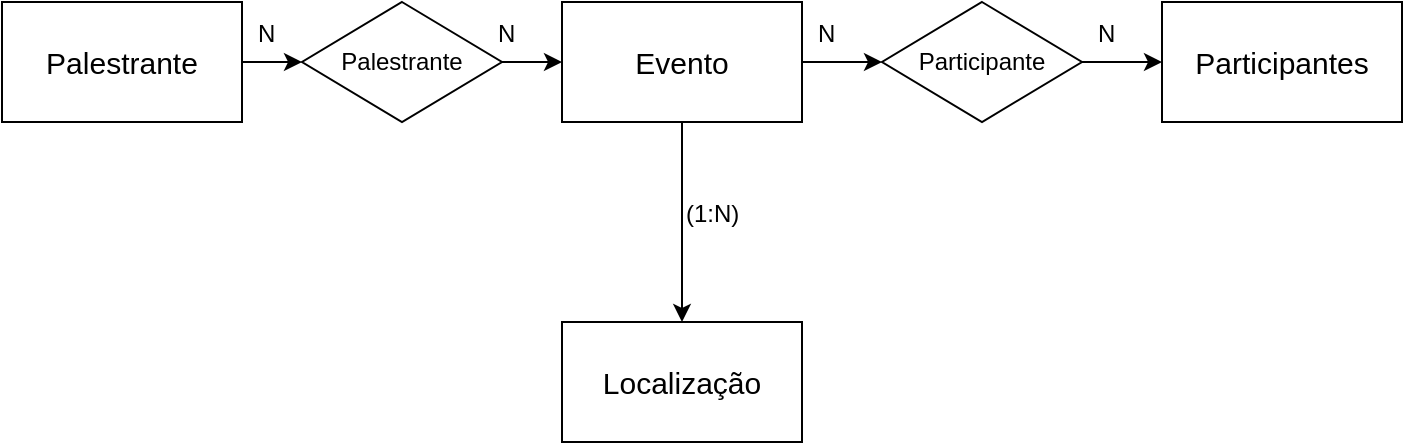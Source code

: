 <mxfile version="24.8.6">
  <diagram name="Página-1" id="VwAsUlHs5DSFmlMA85f5">
    <mxGraphModel dx="1009" dy="539" grid="1" gridSize="10" guides="1" tooltips="1" connect="1" arrows="1" fold="1" page="1" pageScale="1" pageWidth="827" pageHeight="1169" math="0" shadow="0">
      <root>
        <mxCell id="0" />
        <mxCell id="1" parent="0" />
        <mxCell id="PV5hBjPXJR__UWqTvaMe-15" value="" style="edgeStyle=orthogonalEdgeStyle;rounded=0;orthogonalLoop=1;jettySize=auto;html=1;" edge="1" parent="1" source="PV5hBjPXJR__UWqTvaMe-1" target="PV5hBjPXJR__UWqTvaMe-4">
          <mxGeometry relative="1" as="geometry" />
        </mxCell>
        <mxCell id="PV5hBjPXJR__UWqTvaMe-1" value="&lt;font style=&quot;font-size: 15px;&quot;&gt;Palestrante&lt;/font&gt;" style="rounded=0;whiteSpace=wrap;html=1;" vertex="1" parent="1">
          <mxGeometry x="40" y="450" width="120" height="60" as="geometry" />
        </mxCell>
        <mxCell id="PV5hBjPXJR__UWqTvaMe-16" value="" style="edgeStyle=orthogonalEdgeStyle;rounded=0;orthogonalLoop=1;jettySize=auto;html=1;" edge="1" parent="1" source="PV5hBjPXJR__UWqTvaMe-4" target="PV5hBjPXJR__UWqTvaMe-6">
          <mxGeometry relative="1" as="geometry" />
        </mxCell>
        <mxCell id="PV5hBjPXJR__UWqTvaMe-4" value="Palestrante" style="rhombus;whiteSpace=wrap;html=1;rounded=0;" vertex="1" parent="1">
          <mxGeometry x="190" y="450" width="100" height="60" as="geometry" />
        </mxCell>
        <mxCell id="PV5hBjPXJR__UWqTvaMe-17" value="" style="edgeStyle=orthogonalEdgeStyle;rounded=0;orthogonalLoop=1;jettySize=auto;html=1;" edge="1" parent="1" source="PV5hBjPXJR__UWqTvaMe-6" target="PV5hBjPXJR__UWqTvaMe-8">
          <mxGeometry relative="1" as="geometry" />
        </mxCell>
        <mxCell id="PV5hBjPXJR__UWqTvaMe-18" value="" style="edgeStyle=orthogonalEdgeStyle;rounded=0;orthogonalLoop=1;jettySize=auto;html=1;" edge="1" parent="1" source="PV5hBjPXJR__UWqTvaMe-6" target="PV5hBjPXJR__UWqTvaMe-12">
          <mxGeometry relative="1" as="geometry" />
        </mxCell>
        <mxCell id="PV5hBjPXJR__UWqTvaMe-6" value="&lt;font style=&quot;font-size: 15px;&quot;&gt;Evento&lt;/font&gt;" style="whiteSpace=wrap;html=1;rounded=0;" vertex="1" parent="1">
          <mxGeometry x="320" y="450" width="120" height="60" as="geometry" />
        </mxCell>
        <mxCell id="PV5hBjPXJR__UWqTvaMe-8" value="&lt;font style=&quot;font-size: 15px;&quot;&gt;Localização&lt;/font&gt;" style="whiteSpace=wrap;html=1;rounded=0;" vertex="1" parent="1">
          <mxGeometry x="320" y="610" width="120" height="60" as="geometry" />
        </mxCell>
        <mxCell id="PV5hBjPXJR__UWqTvaMe-10" value="&lt;font style=&quot;font-size: 15px;&quot;&gt;Participantes&lt;/font&gt;" style="whiteSpace=wrap;html=1;rounded=0;" vertex="1" parent="1">
          <mxGeometry x="620" y="450" width="120" height="60" as="geometry" />
        </mxCell>
        <mxCell id="PV5hBjPXJR__UWqTvaMe-19" value="" style="edgeStyle=orthogonalEdgeStyle;rounded=0;orthogonalLoop=1;jettySize=auto;html=1;" edge="1" parent="1" source="PV5hBjPXJR__UWqTvaMe-12" target="PV5hBjPXJR__UWqTvaMe-10">
          <mxGeometry relative="1" as="geometry" />
        </mxCell>
        <mxCell id="PV5hBjPXJR__UWqTvaMe-12" value="Participante" style="rhombus;whiteSpace=wrap;html=1;rounded=0;" vertex="1" parent="1">
          <mxGeometry x="480" y="450" width="100" height="60" as="geometry" />
        </mxCell>
        <mxCell id="PV5hBjPXJR__UWqTvaMe-20" value="" style="shape=table;startSize=0;container=1;collapsible=1;childLayout=tableLayout;fixedRows=1;rowLines=0;fontStyle=0;align=center;resizeLast=1;strokeColor=none;fillColor=none;collapsible=0;whiteSpace=wrap;html=1;" vertex="1" parent="1">
          <mxGeometry x="130" y="450" width="70" height="30" as="geometry" />
        </mxCell>
        <mxCell id="PV5hBjPXJR__UWqTvaMe-21" value="" style="shape=tableRow;horizontal=0;startSize=0;swimlaneHead=0;swimlaneBody=0;fillColor=none;collapsible=0;dropTarget=0;points=[[0,0.5],[1,0.5]];portConstraint=eastwest;top=0;left=0;right=0;bottom=0;" vertex="1" parent="PV5hBjPXJR__UWqTvaMe-20">
          <mxGeometry width="70" height="30" as="geometry" />
        </mxCell>
        <mxCell id="PV5hBjPXJR__UWqTvaMe-22" value="" style="shape=partialRectangle;connectable=0;fillColor=none;top=0;left=0;bottom=0;right=0;editable=1;overflow=hidden;" vertex="1" parent="PV5hBjPXJR__UWqTvaMe-21">
          <mxGeometry width="30" height="30" as="geometry">
            <mxRectangle width="30" height="30" as="alternateBounds" />
          </mxGeometry>
        </mxCell>
        <mxCell id="PV5hBjPXJR__UWqTvaMe-23" value="N" style="shape=partialRectangle;connectable=0;fillColor=none;top=0;left=0;bottom=0;right=0;align=left;spacingLeft=6;overflow=hidden;" vertex="1" parent="PV5hBjPXJR__UWqTvaMe-21">
          <mxGeometry x="30" width="40" height="30" as="geometry">
            <mxRectangle width="40" height="30" as="alternateBounds" />
          </mxGeometry>
        </mxCell>
        <mxCell id="PV5hBjPXJR__UWqTvaMe-24" value="N" style="shape=partialRectangle;connectable=0;fillColor=none;top=0;left=0;bottom=0;right=0;align=left;spacingLeft=6;overflow=hidden;" vertex="1" parent="1">
          <mxGeometry x="280" y="450" width="40" height="30" as="geometry">
            <mxRectangle width="40" height="30" as="alternateBounds" />
          </mxGeometry>
        </mxCell>
        <mxCell id="PV5hBjPXJR__UWqTvaMe-25" value="(1:N)" style="shape=partialRectangle;connectable=0;fillColor=none;top=0;left=0;bottom=0;right=0;align=left;spacingLeft=6;overflow=hidden;" vertex="1" parent="1">
          <mxGeometry x="374" y="540" width="40" height="30" as="geometry">
            <mxRectangle width="40" height="30" as="alternateBounds" />
          </mxGeometry>
        </mxCell>
        <mxCell id="PV5hBjPXJR__UWqTvaMe-26" value="N" style="shape=partialRectangle;connectable=0;fillColor=none;top=0;left=0;bottom=0;right=0;align=left;spacingLeft=6;overflow=hidden;" vertex="1" parent="1">
          <mxGeometry x="440" y="450" width="40" height="30" as="geometry">
            <mxRectangle width="40" height="30" as="alternateBounds" />
          </mxGeometry>
        </mxCell>
        <mxCell id="PV5hBjPXJR__UWqTvaMe-27" value="N" style="shape=partialRectangle;connectable=0;fillColor=none;top=0;left=0;bottom=0;right=0;align=left;spacingLeft=6;overflow=hidden;" vertex="1" parent="1">
          <mxGeometry x="580" y="450" width="40" height="30" as="geometry">
            <mxRectangle width="40" height="30" as="alternateBounds" />
          </mxGeometry>
        </mxCell>
      </root>
    </mxGraphModel>
  </diagram>
</mxfile>
